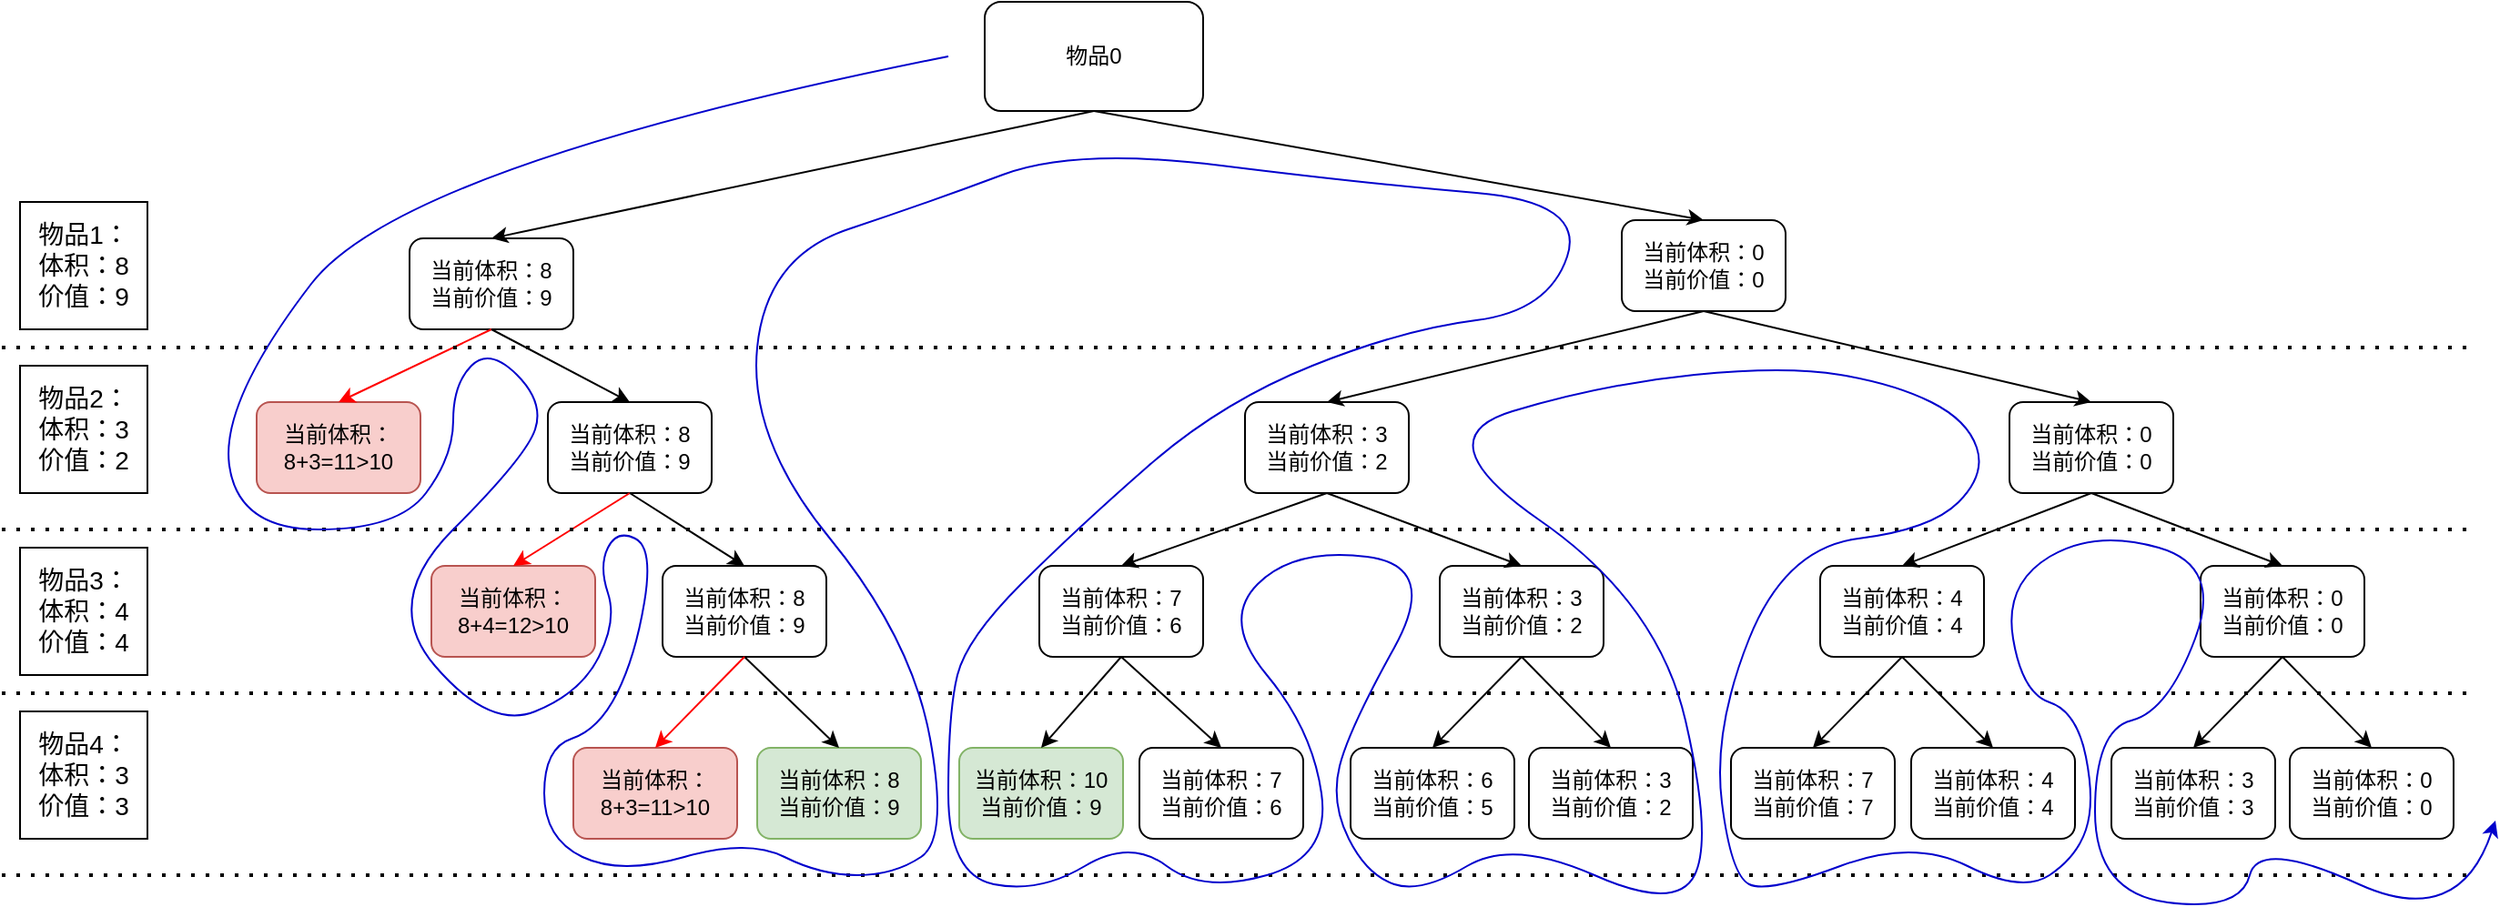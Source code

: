 <mxfile version="24.6.0" type="github">
  <diagram name="第 1 页" id="pWU_-6Wz2jXaUf-WlOzB">
    <mxGraphModel dx="1532" dy="626" grid="0" gridSize="10" guides="1" tooltips="1" connect="1" arrows="1" fold="1" page="0" pageScale="1" pageWidth="827" pageHeight="1169" math="0" shadow="0">
      <root>
        <mxCell id="0" />
        <mxCell id="1" parent="0" />
        <mxCell id="iMf_CKqAdG_c72U2o_C2-107" value="当前体积：8&lt;div&gt;当前价值：9&lt;/div&gt;" style="rounded=1;whiteSpace=wrap;html=1;" vertex="1" parent="1">
          <mxGeometry x="324" y="140" width="90" height="50" as="geometry" />
        </mxCell>
        <mxCell id="iMf_CKqAdG_c72U2o_C2-108" value="当前体积：0&lt;div&gt;当前价值：0&lt;/div&gt;" style="rounded=1;whiteSpace=wrap;html=1;" vertex="1" parent="1">
          <mxGeometry x="990" y="130" width="90" height="50" as="geometry" />
        </mxCell>
        <mxCell id="iMf_CKqAdG_c72U2o_C2-109" value="当前体积：&lt;br&gt;8+3=11&amp;gt;10" style="rounded=1;whiteSpace=wrap;html=1;fillColor=#f8cecc;strokeColor=#b85450;" vertex="1" parent="1">
          <mxGeometry x="240" y="230" width="90" height="50" as="geometry" />
        </mxCell>
        <mxCell id="iMf_CKqAdG_c72U2o_C2-110" value="当前体积：8&lt;div&gt;当前价值：9&lt;/div&gt;" style="rounded=1;whiteSpace=wrap;html=1;" vertex="1" parent="1">
          <mxGeometry x="400" y="230" width="90" height="50" as="geometry" />
        </mxCell>
        <mxCell id="iMf_CKqAdG_c72U2o_C2-111" value="当前体积：3&lt;div&gt;当前价值：2&lt;/div&gt;" style="rounded=1;whiteSpace=wrap;html=1;" vertex="1" parent="1">
          <mxGeometry x="783" y="230" width="90" height="50" as="geometry" />
        </mxCell>
        <mxCell id="iMf_CKqAdG_c72U2o_C2-112" value="当前体积：0&lt;div&gt;当前价值：0&lt;/div&gt;" style="rounded=1;whiteSpace=wrap;html=1;" vertex="1" parent="1">
          <mxGeometry x="1203" y="230" width="90" height="50" as="geometry" />
        </mxCell>
        <mxCell id="iMf_CKqAdG_c72U2o_C2-114" value="当前体积：&lt;br&gt;8+4=12&amp;gt;10" style="rounded=1;whiteSpace=wrap;html=1;fillColor=#f8cecc;strokeColor=#b85450;" vertex="1" parent="1">
          <mxGeometry x="336" y="320" width="90" height="50" as="geometry" />
        </mxCell>
        <mxCell id="iMf_CKqAdG_c72U2o_C2-115" value="当前体积：8&lt;div&gt;当前价值：9&lt;/div&gt;" style="rounded=1;whiteSpace=wrap;html=1;" vertex="1" parent="1">
          <mxGeometry x="463" y="320" width="90" height="50" as="geometry" />
        </mxCell>
        <mxCell id="iMf_CKqAdG_c72U2o_C2-116" value="当前体积：&lt;br&gt;8+3=11&amp;gt;10" style="rounded=1;whiteSpace=wrap;html=1;fillColor=#f8cecc;strokeColor=#b85450;" vertex="1" parent="1">
          <mxGeometry x="414" y="420" width="90" height="50" as="geometry" />
        </mxCell>
        <mxCell id="iMf_CKqAdG_c72U2o_C2-117" value="当前体积：8&lt;div&gt;当前价值：9&lt;/div&gt;" style="rounded=1;whiteSpace=wrap;html=1;fillColor=#d5e8d4;strokeColor=#82b366;" vertex="1" parent="1">
          <mxGeometry x="515" y="420" width="90" height="50" as="geometry" />
        </mxCell>
        <mxCell id="iMf_CKqAdG_c72U2o_C2-118" value="当前体积：7&lt;div&gt;当前价值：6&lt;/div&gt;" style="rounded=1;whiteSpace=wrap;html=1;" vertex="1" parent="1">
          <mxGeometry x="670" y="320" width="90" height="50" as="geometry" />
        </mxCell>
        <mxCell id="iMf_CKqAdG_c72U2o_C2-119" value="当前体积：3&lt;div&gt;当前价值：2&lt;/div&gt;" style="rounded=1;whiteSpace=wrap;html=1;" vertex="1" parent="1">
          <mxGeometry x="890" y="320" width="90" height="50" as="geometry" />
        </mxCell>
        <mxCell id="iMf_CKqAdG_c72U2o_C2-120" value="当前体积：0&lt;div&gt;当前价值：0&lt;/div&gt;" style="rounded=1;whiteSpace=wrap;html=1;" vertex="1" parent="1">
          <mxGeometry x="1308" y="320" width="90" height="50" as="geometry" />
        </mxCell>
        <mxCell id="iMf_CKqAdG_c72U2o_C2-121" value="当前体积：4&lt;div&gt;当前价值：4&lt;/div&gt;" style="rounded=1;whiteSpace=wrap;html=1;" vertex="1" parent="1">
          <mxGeometry x="1099" y="320" width="90" height="50" as="geometry" />
        </mxCell>
        <mxCell id="iMf_CKqAdG_c72U2o_C2-122" value="当前体积：3&lt;div&gt;当前价值：3&lt;/div&gt;" style="rounded=1;whiteSpace=wrap;html=1;" vertex="1" parent="1">
          <mxGeometry x="1259" y="420" width="90" height="50" as="geometry" />
        </mxCell>
        <mxCell id="iMf_CKqAdG_c72U2o_C2-123" value="当前体积：0&lt;div&gt;当前价值：0&lt;/div&gt;" style="rounded=1;whiteSpace=wrap;html=1;" vertex="1" parent="1">
          <mxGeometry x="1357" y="420" width="90" height="50" as="geometry" />
        </mxCell>
        <mxCell id="iMf_CKqAdG_c72U2o_C2-124" value="当前体积：10&lt;div&gt;当前价值：9&lt;/div&gt;" style="rounded=1;whiteSpace=wrap;html=1;fillColor=#d5e8d4;strokeColor=#82b366;" vertex="1" parent="1">
          <mxGeometry x="626" y="420" width="90" height="50" as="geometry" />
        </mxCell>
        <mxCell id="iMf_CKqAdG_c72U2o_C2-125" value="当前体积：7&lt;div&gt;当前价值：6&lt;/div&gt;" style="rounded=1;whiteSpace=wrap;html=1;" vertex="1" parent="1">
          <mxGeometry x="725" y="420" width="90" height="50" as="geometry" />
        </mxCell>
        <mxCell id="iMf_CKqAdG_c72U2o_C2-126" value="当前体积：3&lt;div&gt;当前价值：2&lt;/div&gt;" style="rounded=1;whiteSpace=wrap;html=1;" vertex="1" parent="1">
          <mxGeometry x="939" y="420" width="90" height="50" as="geometry" />
        </mxCell>
        <mxCell id="iMf_CKqAdG_c72U2o_C2-127" value="当前体积：6&lt;div&gt;当前价值：5&lt;/div&gt;" style="rounded=1;whiteSpace=wrap;html=1;" vertex="1" parent="1">
          <mxGeometry x="841" y="420" width="90" height="50" as="geometry" />
        </mxCell>
        <mxCell id="iMf_CKqAdG_c72U2o_C2-128" value="当前体积：7&lt;div&gt;当前价值：7&lt;/div&gt;" style="rounded=1;whiteSpace=wrap;html=1;" vertex="1" parent="1">
          <mxGeometry x="1050" y="420" width="90" height="50" as="geometry" />
        </mxCell>
        <mxCell id="iMf_CKqAdG_c72U2o_C2-129" value="当前体积：4&lt;div&gt;当前价值：4&lt;/div&gt;" style="rounded=1;whiteSpace=wrap;html=1;" vertex="1" parent="1">
          <mxGeometry x="1149" y="420" width="90" height="50" as="geometry" />
        </mxCell>
        <mxCell id="iMf_CKqAdG_c72U2o_C2-130" value="" style="endArrow=classic;html=1;rounded=0;exitX=0.5;exitY=1;exitDx=0;exitDy=0;entryX=0.5;entryY=0;entryDx=0;entryDy=0;" edge="1" parent="1" source="iMf_CKqAdG_c72U2o_C2-121" target="iMf_CKqAdG_c72U2o_C2-128">
          <mxGeometry width="50" height="50" relative="1" as="geometry">
            <mxPoint x="749" y="510" as="sourcePoint" />
            <mxPoint x="719" y="570" as="targetPoint" />
          </mxGeometry>
        </mxCell>
        <mxCell id="iMf_CKqAdG_c72U2o_C2-131" value="" style="endArrow=classic;html=1;rounded=0;exitX=0.5;exitY=1;exitDx=0;exitDy=0;entryX=0.5;entryY=0;entryDx=0;entryDy=0;" edge="1" parent="1" source="iMf_CKqAdG_c72U2o_C2-115" target="iMf_CKqAdG_c72U2o_C2-117">
          <mxGeometry width="50" height="50" relative="1" as="geometry">
            <mxPoint x="249" y="490" as="sourcePoint" />
            <mxPoint x="279" y="540" as="targetPoint" />
          </mxGeometry>
        </mxCell>
        <mxCell id="iMf_CKqAdG_c72U2o_C2-143" value="" style="endArrow=classic;html=1;rounded=0;strokeColor=#FF0000;exitX=0.5;exitY=1;exitDx=0;exitDy=0;entryX=0.5;entryY=0;entryDx=0;entryDy=0;" edge="1" parent="1" source="iMf_CKqAdG_c72U2o_C2-107" target="iMf_CKqAdG_c72U2o_C2-109">
          <mxGeometry width="50" height="50" relative="1" as="geometry">
            <mxPoint x="109" y="335" as="sourcePoint" />
            <mxPoint x="79" y="395" as="targetPoint" />
          </mxGeometry>
        </mxCell>
        <mxCell id="iMf_CKqAdG_c72U2o_C2-144" value="" style="endArrow=classic;html=1;rounded=0;strokeColor=#FF0000;exitX=0.5;exitY=1;exitDx=0;exitDy=0;entryX=0.5;entryY=0;entryDx=0;entryDy=0;" edge="1" parent="1" source="iMf_CKqAdG_c72U2o_C2-110" target="iMf_CKqAdG_c72U2o_C2-114">
          <mxGeometry width="50" height="50" relative="1" as="geometry">
            <mxPoint x="119" y="345" as="sourcePoint" />
            <mxPoint x="89" y="405" as="targetPoint" />
          </mxGeometry>
        </mxCell>
        <mxCell id="iMf_CKqAdG_c72U2o_C2-145" value="" style="endArrow=classic;html=1;rounded=0;strokeColor=#000000;exitX=0.5;exitY=1;exitDx=0;exitDy=0;entryX=0.5;entryY=0;entryDx=0;entryDy=0;" edge="1" parent="1" source="iMf_CKqAdG_c72U2o_C2-118" target="iMf_CKqAdG_c72U2o_C2-124">
          <mxGeometry width="50" height="50" relative="1" as="geometry">
            <mxPoint x="150" y="355" as="sourcePoint" />
            <mxPoint x="120" y="415" as="targetPoint" />
          </mxGeometry>
        </mxCell>
        <mxCell id="iMf_CKqAdG_c72U2o_C2-146" value="" style="endArrow=classic;html=1;rounded=0;strokeColor=#FF0000;exitX=0.5;exitY=1;exitDx=0;exitDy=0;entryX=0.5;entryY=0;entryDx=0;entryDy=0;" edge="1" parent="1" source="iMf_CKqAdG_c72U2o_C2-115" target="iMf_CKqAdG_c72U2o_C2-116">
          <mxGeometry width="50" height="50" relative="1" as="geometry">
            <mxPoint x="139" y="365" as="sourcePoint" />
            <mxPoint x="109" y="425" as="targetPoint" />
          </mxGeometry>
        </mxCell>
        <mxCell id="iMf_CKqAdG_c72U2o_C2-147" value="" style="endArrow=classic;html=1;rounded=0;exitX=0.5;exitY=1;exitDx=0;exitDy=0;entryX=0.5;entryY=0;entryDx=0;entryDy=0;" edge="1" parent="1" source="iMf_CKqAdG_c72U2o_C2-120" target="iMf_CKqAdG_c72U2o_C2-122">
          <mxGeometry width="50" height="50" relative="1" as="geometry">
            <mxPoint x="768" y="520" as="sourcePoint" />
            <mxPoint x="738" y="580" as="targetPoint" />
          </mxGeometry>
        </mxCell>
        <mxCell id="iMf_CKqAdG_c72U2o_C2-148" value="" style="endArrow=classic;html=1;rounded=0;exitX=0.5;exitY=1;exitDx=0;exitDy=0;entryX=0.5;entryY=0;entryDx=0;entryDy=0;" edge="1" parent="1" source="iMf_CKqAdG_c72U2o_C2-110" target="iMf_CKqAdG_c72U2o_C2-115">
          <mxGeometry width="50" height="50" relative="1" as="geometry">
            <mxPoint x="739" y="530" as="sourcePoint" />
            <mxPoint x="709" y="590" as="targetPoint" />
          </mxGeometry>
        </mxCell>
        <mxCell id="iMf_CKqAdG_c72U2o_C2-149" value="" style="endArrow=classic;html=1;rounded=0;exitX=0.5;exitY=1;exitDx=0;exitDy=0;entryX=0.5;entryY=0;entryDx=0;entryDy=0;" edge="1" parent="1" source="iMf_CKqAdG_c72U2o_C2-107" target="iMf_CKqAdG_c72U2o_C2-110">
          <mxGeometry width="50" height="50" relative="1" as="geometry">
            <mxPoint x="749" y="540" as="sourcePoint" />
            <mxPoint x="719" y="600" as="targetPoint" />
          </mxGeometry>
        </mxCell>
        <mxCell id="iMf_CKqAdG_c72U2o_C2-150" value="" style="endArrow=classic;html=1;rounded=0;exitX=0.5;exitY=1;exitDx=0;exitDy=0;entryX=0.5;entryY=0;entryDx=0;entryDy=0;" edge="1" parent="1" source="iMf_CKqAdG_c72U2o_C2-119" target="iMf_CKqAdG_c72U2o_C2-127">
          <mxGeometry width="50" height="50" relative="1" as="geometry">
            <mxPoint x="220" y="500" as="sourcePoint" />
            <mxPoint x="190" y="560" as="targetPoint" />
          </mxGeometry>
        </mxCell>
        <mxCell id="iMf_CKqAdG_c72U2o_C2-151" value="" style="endArrow=classic;html=1;rounded=0;exitX=0.5;exitY=1;exitDx=0;exitDy=0;entryX=0.5;entryY=0;entryDx=0;entryDy=0;" edge="1" parent="1" source="iMf_CKqAdG_c72U2o_C2-118" target="iMf_CKqAdG_c72U2o_C2-125">
          <mxGeometry width="50" height="50" relative="1" as="geometry">
            <mxPoint x="280" y="500" as="sourcePoint" />
            <mxPoint x="310" y="550" as="targetPoint" />
          </mxGeometry>
        </mxCell>
        <mxCell id="iMf_CKqAdG_c72U2o_C2-152" value="" style="endArrow=classic;html=1;rounded=0;exitX=0.5;exitY=1;exitDx=0;exitDy=0;entryX=0.5;entryY=0;entryDx=0;entryDy=0;" edge="1" parent="1" source="iMf_CKqAdG_c72U2o_C2-119" target="iMf_CKqAdG_c72U2o_C2-126">
          <mxGeometry width="50" height="50" relative="1" as="geometry">
            <mxPoint x="290" y="510" as="sourcePoint" />
            <mxPoint x="320" y="560" as="targetPoint" />
          </mxGeometry>
        </mxCell>
        <mxCell id="iMf_CKqAdG_c72U2o_C2-153" value="" style="endArrow=classic;html=1;rounded=0;exitX=0.5;exitY=1;exitDx=0;exitDy=0;entryX=0.5;entryY=0;entryDx=0;entryDy=0;" edge="1" parent="1" source="iMf_CKqAdG_c72U2o_C2-121" target="iMf_CKqAdG_c72U2o_C2-129">
          <mxGeometry width="50" height="50" relative="1" as="geometry">
            <mxPoint x="869" y="570" as="sourcePoint" />
            <mxPoint x="899" y="620" as="targetPoint" />
          </mxGeometry>
        </mxCell>
        <mxCell id="iMf_CKqAdG_c72U2o_C2-154" value="" style="endArrow=classic;html=1;rounded=0;exitX=0.5;exitY=1;exitDx=0;exitDy=0;entryX=0.5;entryY=0;entryDx=0;entryDy=0;" edge="1" parent="1" source="iMf_CKqAdG_c72U2o_C2-120" target="iMf_CKqAdG_c72U2o_C2-123">
          <mxGeometry width="50" height="50" relative="1" as="geometry">
            <mxPoint x="888" y="580" as="sourcePoint" />
            <mxPoint x="918" y="630" as="targetPoint" />
          </mxGeometry>
        </mxCell>
        <mxCell id="iMf_CKqAdG_c72U2o_C2-158" value="" style="endArrow=classic;html=1;rounded=0;entryX=0.5;entryY=0;entryDx=0;entryDy=0;exitX=0.5;exitY=1;exitDx=0;exitDy=0;" edge="1" parent="1" source="iMf_CKqAdG_c72U2o_C2-112" target="iMf_CKqAdG_c72U2o_C2-120">
          <mxGeometry width="50" height="50" relative="1" as="geometry">
            <mxPoint x="620" y="120" as="sourcePoint" />
            <mxPoint x="670" y="70" as="targetPoint" />
          </mxGeometry>
        </mxCell>
        <mxCell id="iMf_CKqAdG_c72U2o_C2-159" value="" style="endArrow=classic;html=1;rounded=0;exitX=0.5;exitY=1;exitDx=0;exitDy=0;entryX=0.5;entryY=0;entryDx=0;entryDy=0;" edge="1" parent="1" source="iMf_CKqAdG_c72U2o_C2-112" target="iMf_CKqAdG_c72U2o_C2-121">
          <mxGeometry width="50" height="50" relative="1" as="geometry">
            <mxPoint x="630" y="130" as="sourcePoint" />
            <mxPoint x="680" y="80" as="targetPoint" />
          </mxGeometry>
        </mxCell>
        <mxCell id="iMf_CKqAdG_c72U2o_C2-160" value="" style="endArrow=classic;html=1;rounded=0;exitX=0.5;exitY=1;exitDx=0;exitDy=0;entryX=0.5;entryY=0;entryDx=0;entryDy=0;" edge="1" parent="1" source="iMf_CKqAdG_c72U2o_C2-111" target="iMf_CKqAdG_c72U2o_C2-119">
          <mxGeometry width="50" height="50" relative="1" as="geometry">
            <mxPoint x="640" y="140" as="sourcePoint" />
            <mxPoint x="690" y="90" as="targetPoint" />
          </mxGeometry>
        </mxCell>
        <mxCell id="iMf_CKqAdG_c72U2o_C2-161" value="" style="endArrow=classic;html=1;rounded=0;exitX=0.5;exitY=1;exitDx=0;exitDy=0;entryX=0.5;entryY=0;entryDx=0;entryDy=0;" edge="1" parent="1" source="iMf_CKqAdG_c72U2o_C2-111" target="iMf_CKqAdG_c72U2o_C2-118">
          <mxGeometry width="50" height="50" relative="1" as="geometry">
            <mxPoint x="650" y="150" as="sourcePoint" />
            <mxPoint x="700" y="100" as="targetPoint" />
          </mxGeometry>
        </mxCell>
        <mxCell id="iMf_CKqAdG_c72U2o_C2-162" value="" style="endArrow=classic;html=1;rounded=0;exitX=0.5;exitY=1;exitDx=0;exitDy=0;entryX=0.5;entryY=0;entryDx=0;entryDy=0;" edge="1" parent="1" source="iMf_CKqAdG_c72U2o_C2-108" target="iMf_CKqAdG_c72U2o_C2-112">
          <mxGeometry width="50" height="50" relative="1" as="geometry">
            <mxPoint x="670" y="150" as="sourcePoint" />
            <mxPoint x="720" y="100" as="targetPoint" />
          </mxGeometry>
        </mxCell>
        <mxCell id="iMf_CKqAdG_c72U2o_C2-163" value="" style="endArrow=classic;html=1;rounded=0;exitX=0.5;exitY=1;exitDx=0;exitDy=0;entryX=0.5;entryY=0;entryDx=0;entryDy=0;" edge="1" parent="1" source="iMf_CKqAdG_c72U2o_C2-108" target="iMf_CKqAdG_c72U2o_C2-111">
          <mxGeometry width="50" height="50" relative="1" as="geometry">
            <mxPoint x="680" y="160" as="sourcePoint" />
            <mxPoint x="730" y="110" as="targetPoint" />
          </mxGeometry>
        </mxCell>
        <mxCell id="iMf_CKqAdG_c72U2o_C2-164" value="" style="endArrow=none;dashed=1;html=1;dashPattern=1 3;strokeWidth=2;rounded=0;" edge="1" parent="1">
          <mxGeometry width="50" height="50" relative="1" as="geometry">
            <mxPoint x="100" y="200" as="sourcePoint" />
            <mxPoint x="1460" y="200" as="targetPoint" />
          </mxGeometry>
        </mxCell>
        <mxCell id="iMf_CKqAdG_c72U2o_C2-165" value="" style="endArrow=none;dashed=1;html=1;dashPattern=1 3;strokeWidth=2;rounded=0;" edge="1" parent="1">
          <mxGeometry width="50" height="50" relative="1" as="geometry">
            <mxPoint x="100" y="300" as="sourcePoint" />
            <mxPoint x="1460" y="300" as="targetPoint" />
          </mxGeometry>
        </mxCell>
        <mxCell id="iMf_CKqAdG_c72U2o_C2-166" value="" style="endArrow=none;dashed=1;html=1;dashPattern=1 3;strokeWidth=2;rounded=0;" edge="1" parent="1">
          <mxGeometry width="50" height="50" relative="1" as="geometry">
            <mxPoint x="100" y="390" as="sourcePoint" />
            <mxPoint x="1460" y="390" as="targetPoint" />
          </mxGeometry>
        </mxCell>
        <mxCell id="iMf_CKqAdG_c72U2o_C2-167" value="" style="endArrow=none;dashed=1;html=1;dashPattern=1 3;strokeWidth=2;rounded=0;" edge="1" parent="1">
          <mxGeometry width="50" height="50" relative="1" as="geometry">
            <mxPoint x="100" y="490" as="sourcePoint" />
            <mxPoint x="1460" y="490" as="targetPoint" />
          </mxGeometry>
        </mxCell>
        <mxCell id="iMf_CKqAdG_c72U2o_C2-169" value="&lt;font style=&quot;font-size: 14px;&quot;&gt;物品1：&lt;/font&gt;&lt;div style=&quot;font-size: 14px;&quot;&gt;&lt;font style=&quot;font-size: 14px;&quot;&gt;体积：8&lt;/font&gt;&lt;/div&gt;&lt;div style=&quot;font-size: 14px;&quot;&gt;&lt;font style=&quot;font-size: 14px;&quot;&gt;价值：9&lt;/font&gt;&lt;/div&gt;" style="text;html=1;align=center;verticalAlign=middle;whiteSpace=wrap;rounded=0;strokeColor=default;" vertex="1" parent="1">
          <mxGeometry x="110" y="120" width="70" height="70" as="geometry" />
        </mxCell>
        <mxCell id="iMf_CKqAdG_c72U2o_C2-170" value="&lt;font style=&quot;font-size: 14px;&quot;&gt;物品2：&lt;/font&gt;&lt;div style=&quot;font-size: 14px;&quot;&gt;&lt;font style=&quot;font-size: 14px;&quot;&gt;体积：3&lt;/font&gt;&lt;/div&gt;&lt;div style=&quot;font-size: 14px;&quot;&gt;&lt;font style=&quot;font-size: 14px;&quot;&gt;价值：2&lt;/font&gt;&lt;/div&gt;" style="text;html=1;align=center;verticalAlign=middle;whiteSpace=wrap;rounded=0;strokeColor=default;" vertex="1" parent="1">
          <mxGeometry x="110" y="210" width="70" height="70" as="geometry" />
        </mxCell>
        <mxCell id="iMf_CKqAdG_c72U2o_C2-171" value="&lt;font style=&quot;font-size: 14px;&quot;&gt;物品3：&lt;/font&gt;&lt;div style=&quot;font-size: 14px;&quot;&gt;&lt;font style=&quot;font-size: 14px;&quot;&gt;体积：4&lt;/font&gt;&lt;/div&gt;&lt;div style=&quot;font-size: 14px;&quot;&gt;&lt;font style=&quot;font-size: 14px;&quot;&gt;价值：4&lt;/font&gt;&lt;/div&gt;" style="text;html=1;align=center;verticalAlign=middle;whiteSpace=wrap;rounded=0;strokeColor=default;" vertex="1" parent="1">
          <mxGeometry x="110" y="310" width="70" height="70" as="geometry" />
        </mxCell>
        <mxCell id="iMf_CKqAdG_c72U2o_C2-172" value="&lt;font style=&quot;font-size: 14px;&quot;&gt;物品4：&lt;/font&gt;&lt;div style=&quot;font-size: 14px;&quot;&gt;&lt;font style=&quot;font-size: 14px;&quot;&gt;体积：3&lt;/font&gt;&lt;/div&gt;&lt;div style=&quot;font-size: 14px;&quot;&gt;&lt;font style=&quot;font-size: 14px;&quot;&gt;价值：3&lt;/font&gt;&lt;/div&gt;" style="text;html=1;align=center;verticalAlign=middle;whiteSpace=wrap;rounded=0;strokeColor=default;" vertex="1" parent="1">
          <mxGeometry x="110" y="400" width="70" height="70" as="geometry" />
        </mxCell>
        <mxCell id="iMf_CKqAdG_c72U2o_C2-174" value="" style="curved=1;endArrow=classic;html=1;rounded=0;strokeColor=#0000CC;" edge="1" parent="1">
          <mxGeometry width="50" height="50" relative="1" as="geometry">
            <mxPoint x="620" y="40" as="sourcePoint" />
            <mxPoint x="1470" y="460" as="targetPoint" />
            <Array as="points">
              <mxPoint x="320" y="100" />
              <mxPoint x="220" y="230" />
              <mxPoint x="230" y="300" />
              <mxPoint x="318" y="300" />
              <mxPoint x="348" y="260" />
              <mxPoint x="348" y="220" />
              <mxPoint x="368" y="200" />
              <mxPoint x="398" y="230" />
              <mxPoint x="388" y="260" />
              <mxPoint x="308" y="340" />
              <mxPoint x="368" y="410" />
              <mxPoint x="418" y="390" />
              <mxPoint x="438" y="350" />
              <mxPoint x="428" y="320" />
              <mxPoint x="438" y="300" />
              <mxPoint x="458" y="310" />
              <mxPoint x="448" y="370" />
              <mxPoint x="428" y="410" />
              <mxPoint x="398" y="420" />
              <mxPoint x="398" y="470" />
              <mxPoint x="440" y="490" />
              <mxPoint x="510" y="470" />
              <mxPoint x="550" y="490" />
              <mxPoint x="590" y="490" />
              <mxPoint x="620" y="470" />
              <mxPoint x="600" y="360" />
              <mxPoint x="510" y="250" />
              <mxPoint x="520" y="150" />
              <mxPoint x="610" y="120" />
              <mxPoint x="690" y="90" />
              <mxPoint x="850" y="110" />
              <mxPoint x="970" y="120" />
              <mxPoint x="950" y="180" />
              <mxPoint x="870" y="190" />
              <mxPoint x="770" y="230" />
              <mxPoint x="690" y="300" />
              <mxPoint x="630" y="360" />
              <mxPoint x="620" y="400" />
              <mxPoint x="620" y="490" />
              <mxPoint x="670" y="500" />
              <mxPoint x="720" y="470" />
              <mxPoint x="760" y="500" />
              <mxPoint x="830" y="480" />
              <mxPoint x="820" y="410" />
              <mxPoint x="770" y="350" />
              <mxPoint x="810" y="310" />
              <mxPoint x="890" y="320" />
              <mxPoint x="840" y="410" />
              <mxPoint x="830" y="450" />
              <mxPoint x="850" y="490" />
              <mxPoint x="880" y="500" />
              <mxPoint x="930" y="470" />
              <mxPoint x="1020" y="510" />
              <mxPoint x="1040" y="470" />
              <mxPoint x="1010" y="340" />
              <mxPoint x="880" y="250" />
              <mxPoint x="980" y="220" />
              <mxPoint x="1080" y="210" />
              <mxPoint x="1140" y="220" />
              <mxPoint x="1180" y="240" />
              <mxPoint x="1190" y="270" />
              <mxPoint x="1160" y="300" />
              <mxPoint x="1080" y="310" />
              <mxPoint x="1040" y="410" />
              <mxPoint x="1050" y="490" />
              <mxPoint x="1070" y="500" />
              <mxPoint x="1150" y="470" />
              <mxPoint x="1210" y="500" />
              <mxPoint x="1240" y="480" />
              <mxPoint x="1250" y="450" />
              <mxPoint x="1240" y="400" />
              <mxPoint x="1210" y="390" />
              <mxPoint x="1200" y="330" />
              <mxPoint x="1250" y="300" />
              <mxPoint x="1320" y="320" />
              <mxPoint x="1290" y="400" />
              <mxPoint x="1250" y="410" />
              <mxPoint x="1250" y="500" />
              <mxPoint x="1330" y="510" />
              <mxPoint x="1340" y="470" />
              <mxPoint x="1450" y="520" />
            </Array>
          </mxGeometry>
        </mxCell>
        <mxCell id="iMf_CKqAdG_c72U2o_C2-175" value="物品0" style="rounded=1;whiteSpace=wrap;html=1;" vertex="1" parent="1">
          <mxGeometry x="640" y="10" width="120" height="60" as="geometry" />
        </mxCell>
        <mxCell id="iMf_CKqAdG_c72U2o_C2-177" value="" style="endArrow=classic;html=1;rounded=0;exitX=0.5;exitY=1;exitDx=0;exitDy=0;entryX=0.5;entryY=0;entryDx=0;entryDy=0;" edge="1" parent="1" source="iMf_CKqAdG_c72U2o_C2-175" target="iMf_CKqAdG_c72U2o_C2-108">
          <mxGeometry width="50" height="50" relative="1" as="geometry">
            <mxPoint x="230" y="90" as="sourcePoint" />
            <mxPoint x="280" y="40" as="targetPoint" />
          </mxGeometry>
        </mxCell>
        <mxCell id="iMf_CKqAdG_c72U2o_C2-178" value="" style="endArrow=classic;html=1;rounded=0;exitX=0.5;exitY=1;exitDx=0;exitDy=0;entryX=0.5;entryY=0;entryDx=0;entryDy=0;" edge="1" parent="1" source="iMf_CKqAdG_c72U2o_C2-175" target="iMf_CKqAdG_c72U2o_C2-107">
          <mxGeometry width="50" height="50" relative="1" as="geometry">
            <mxPoint x="240" y="100" as="sourcePoint" />
            <mxPoint x="290" y="50" as="targetPoint" />
          </mxGeometry>
        </mxCell>
      </root>
    </mxGraphModel>
  </diagram>
</mxfile>
